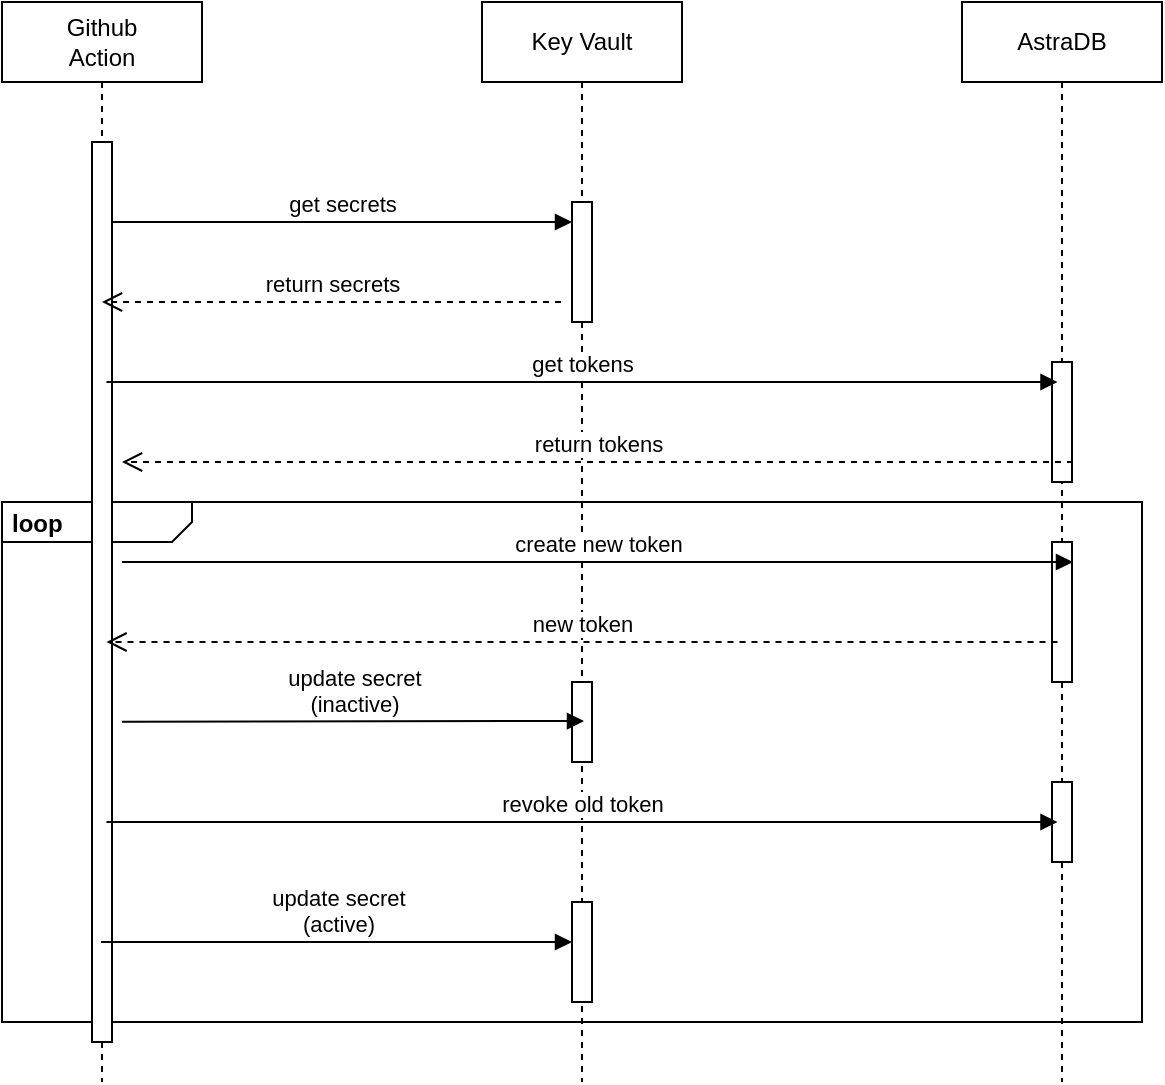 <mxfile version="21.5.0" type="github">
  <diagram name="Page-1" id="FIaRxwOJoGPr-TemhJzV">
    <mxGraphModel dx="1434" dy="764" grid="1" gridSize="10" guides="1" tooltips="1" connect="1" arrows="1" fold="1" page="1" pageScale="1" pageWidth="850" pageHeight="1100" math="0" shadow="0">
      <root>
        <mxCell id="0" />
        <mxCell id="1" parent="0" />
        <mxCell id="ZmGuB-XrJfrfXqdCKU-8-38" value="&lt;p style=&quot;margin:0px;margin-top:4px;margin-left:5px;text-align:left;&quot;&gt;&lt;b&gt;loop&lt;/b&gt;&lt;/p&gt;" style="html=1;shape=mxgraph.sysml.package;overflow=fill;labelX=95;align=left;spacingLeft=5;verticalAlign=top;spacingTop=-3;" vertex="1" parent="1">
          <mxGeometry x="50" y="450" width="570" height="260" as="geometry" />
        </mxCell>
        <mxCell id="ZmGuB-XrJfrfXqdCKU-8-4" value="Key Vault" style="shape=umlLifeline;perimeter=lifelinePerimeter;whiteSpace=wrap;html=1;container=1;dropTarget=0;collapsible=0;recursiveResize=0;outlineConnect=0;portConstraint=eastwest;newEdgeStyle={&quot;edgeStyle&quot;:&quot;elbowEdgeStyle&quot;,&quot;elbow&quot;:&quot;vertical&quot;,&quot;curved&quot;:0,&quot;rounded&quot;:0};" vertex="1" parent="1">
          <mxGeometry x="290" y="200" width="100" height="540" as="geometry" />
        </mxCell>
        <mxCell id="ZmGuB-XrJfrfXqdCKU-8-12" value="" style="html=1;points=[];perimeter=orthogonalPerimeter;outlineConnect=0;targetShapes=umlLifeline;portConstraint=eastwest;newEdgeStyle={&quot;edgeStyle&quot;:&quot;elbowEdgeStyle&quot;,&quot;elbow&quot;:&quot;vertical&quot;,&quot;curved&quot;:0,&quot;rounded&quot;:0};" vertex="1" parent="ZmGuB-XrJfrfXqdCKU-8-4">
          <mxGeometry x="45" y="100" width="10" height="60" as="geometry" />
        </mxCell>
        <mxCell id="ZmGuB-XrJfrfXqdCKU-8-26" value="" style="html=1;points=[];perimeter=orthogonalPerimeter;outlineConnect=0;targetShapes=umlLifeline;portConstraint=eastwest;newEdgeStyle={&quot;edgeStyle&quot;:&quot;elbowEdgeStyle&quot;,&quot;elbow&quot;:&quot;vertical&quot;,&quot;curved&quot;:0,&quot;rounded&quot;:0};" vertex="1" parent="ZmGuB-XrJfrfXqdCKU-8-4">
          <mxGeometry x="45" y="340" width="10" height="40" as="geometry" />
        </mxCell>
        <mxCell id="ZmGuB-XrJfrfXqdCKU-8-35" value="" style="html=1;points=[];perimeter=orthogonalPerimeter;outlineConnect=0;targetShapes=umlLifeline;portConstraint=eastwest;newEdgeStyle={&quot;edgeStyle&quot;:&quot;elbowEdgeStyle&quot;,&quot;elbow&quot;:&quot;vertical&quot;,&quot;curved&quot;:0,&quot;rounded&quot;:0};" vertex="1" parent="ZmGuB-XrJfrfXqdCKU-8-4">
          <mxGeometry x="45" y="450" width="10" height="50" as="geometry" />
        </mxCell>
        <mxCell id="ZmGuB-XrJfrfXqdCKU-8-5" value="AstraDB" style="shape=umlLifeline;perimeter=lifelinePerimeter;whiteSpace=wrap;html=1;container=1;dropTarget=0;collapsible=0;recursiveResize=0;outlineConnect=0;portConstraint=eastwest;newEdgeStyle={&quot;edgeStyle&quot;:&quot;elbowEdgeStyle&quot;,&quot;elbow&quot;:&quot;vertical&quot;,&quot;curved&quot;:0,&quot;rounded&quot;:0};" vertex="1" parent="1">
          <mxGeometry x="530" y="200" width="100" height="540" as="geometry" />
        </mxCell>
        <mxCell id="ZmGuB-XrJfrfXqdCKU-8-17" value="" style="html=1;points=[];perimeter=orthogonalPerimeter;outlineConnect=0;targetShapes=umlLifeline;portConstraint=eastwest;newEdgeStyle={&quot;edgeStyle&quot;:&quot;elbowEdgeStyle&quot;,&quot;elbow&quot;:&quot;vertical&quot;,&quot;curved&quot;:0,&quot;rounded&quot;:0};" vertex="1" parent="ZmGuB-XrJfrfXqdCKU-8-5">
          <mxGeometry x="45" y="180" width="10" height="60" as="geometry" />
        </mxCell>
        <mxCell id="ZmGuB-XrJfrfXqdCKU-8-23" value="" style="html=1;points=[];perimeter=orthogonalPerimeter;outlineConnect=0;targetShapes=umlLifeline;portConstraint=eastwest;newEdgeStyle={&quot;edgeStyle&quot;:&quot;elbowEdgeStyle&quot;,&quot;elbow&quot;:&quot;vertical&quot;,&quot;curved&quot;:0,&quot;rounded&quot;:0};" vertex="1" parent="ZmGuB-XrJfrfXqdCKU-8-5">
          <mxGeometry x="45" y="270" width="10" height="70" as="geometry" />
        </mxCell>
        <mxCell id="ZmGuB-XrJfrfXqdCKU-8-32" value="" style="html=1;points=[];perimeter=orthogonalPerimeter;outlineConnect=0;targetShapes=umlLifeline;portConstraint=eastwest;newEdgeStyle={&quot;edgeStyle&quot;:&quot;elbowEdgeStyle&quot;,&quot;elbow&quot;:&quot;vertical&quot;,&quot;curved&quot;:0,&quot;rounded&quot;:0};" vertex="1" parent="ZmGuB-XrJfrfXqdCKU-8-5">
          <mxGeometry x="45" y="390" width="10" height="40" as="geometry" />
        </mxCell>
        <mxCell id="ZmGuB-XrJfrfXqdCKU-8-10" value="Github&lt;br&gt;Action" style="shape=umlLifeline;perimeter=lifelinePerimeter;whiteSpace=wrap;html=1;container=1;dropTarget=0;collapsible=0;recursiveResize=0;outlineConnect=0;portConstraint=eastwest;newEdgeStyle={&quot;edgeStyle&quot;:&quot;elbowEdgeStyle&quot;,&quot;elbow&quot;:&quot;vertical&quot;,&quot;curved&quot;:0,&quot;rounded&quot;:0};" vertex="1" parent="1">
          <mxGeometry x="50" y="200" width="100" height="540" as="geometry" />
        </mxCell>
        <mxCell id="ZmGuB-XrJfrfXqdCKU-8-11" value="" style="html=1;points=[];perimeter=orthogonalPerimeter;outlineConnect=0;targetShapes=umlLifeline;portConstraint=eastwest;newEdgeStyle={&quot;edgeStyle&quot;:&quot;elbowEdgeStyle&quot;,&quot;elbow&quot;:&quot;vertical&quot;,&quot;curved&quot;:0,&quot;rounded&quot;:0};" vertex="1" parent="ZmGuB-XrJfrfXqdCKU-8-10">
          <mxGeometry x="45" y="70" width="10" height="450" as="geometry" />
        </mxCell>
        <mxCell id="ZmGuB-XrJfrfXqdCKU-8-13" value="get secrets" style="html=1;verticalAlign=bottom;endArrow=block;edgeStyle=elbowEdgeStyle;elbow=vertical;curved=0;rounded=0;" edge="1" parent="1" source="ZmGuB-XrJfrfXqdCKU-8-11">
          <mxGeometry relative="1" as="geometry">
            <mxPoint x="110" y="310" as="sourcePoint" />
            <mxPoint x="335" y="310" as="targetPoint" />
          </mxGeometry>
        </mxCell>
        <mxCell id="ZmGuB-XrJfrfXqdCKU-8-14" value="return secrets" style="html=1;verticalAlign=bottom;endArrow=open;dashed=1;endSize=8;edgeStyle=elbowEdgeStyle;elbow=vertical;curved=0;rounded=0;" edge="1" parent="1">
          <mxGeometry relative="1" as="geometry">
            <mxPoint x="100" y="350" as="targetPoint" />
            <mxPoint x="329.5" y="350" as="sourcePoint" />
          </mxGeometry>
        </mxCell>
        <mxCell id="ZmGuB-XrJfrfXqdCKU-8-18" value="get tokens" style="html=1;verticalAlign=bottom;endArrow=block;edgeStyle=elbowEdgeStyle;elbow=vertical;curved=0;rounded=0;" edge="1" parent="1">
          <mxGeometry x="-0.001" relative="1" as="geometry">
            <mxPoint x="102.25" y="390" as="sourcePoint" />
            <mxPoint x="577.75" y="390" as="targetPoint" />
            <mxPoint as="offset" />
          </mxGeometry>
        </mxCell>
        <mxCell id="ZmGuB-XrJfrfXqdCKU-8-19" value="return tokens" style="html=1;verticalAlign=bottom;endArrow=open;dashed=1;endSize=8;edgeStyle=elbowEdgeStyle;elbow=vertical;curved=0;rounded=0;" edge="1" parent="1">
          <mxGeometry relative="1" as="geometry">
            <mxPoint x="110" y="430" as="targetPoint" />
            <mxPoint x="585.5" y="430" as="sourcePoint" />
          </mxGeometry>
        </mxCell>
        <mxCell id="ZmGuB-XrJfrfXqdCKU-8-24" value="create new token" style="html=1;verticalAlign=bottom;endArrow=block;edgeStyle=elbowEdgeStyle;elbow=vertical;curved=0;rounded=0;" edge="1" parent="1">
          <mxGeometry relative="1" as="geometry">
            <mxPoint x="110" y="480" as="sourcePoint" />
            <mxPoint x="585.5" y="480" as="targetPoint" />
            <Array as="points">
              <mxPoint x="347.75" y="480" />
            </Array>
          </mxGeometry>
        </mxCell>
        <mxCell id="ZmGuB-XrJfrfXqdCKU-8-25" value="new token" style="html=1;verticalAlign=bottom;endArrow=open;dashed=1;endSize=8;edgeStyle=elbowEdgeStyle;elbow=vertical;curved=0;rounded=0;" edge="1" parent="1">
          <mxGeometry relative="1" as="geometry">
            <mxPoint x="102.25" y="520" as="targetPoint" />
            <mxPoint x="577.75" y="520" as="sourcePoint" />
          </mxGeometry>
        </mxCell>
        <mxCell id="ZmGuB-XrJfrfXqdCKU-8-27" value="update secret&lt;br&gt;(inactive)" style="html=1;verticalAlign=bottom;endArrow=block;edgeStyle=elbowEdgeStyle;elbow=vertical;curved=0;rounded=0;entryX=0.46;entryY=0.787;entryDx=0;entryDy=0;entryPerimeter=0;" edge="1" parent="1">
          <mxGeometry x="0.002" relative="1" as="geometry">
            <mxPoint x="110" y="559.86" as="sourcePoint" />
            <mxPoint x="341" y="559.5" as="targetPoint" />
            <mxPoint as="offset" />
          </mxGeometry>
        </mxCell>
        <mxCell id="ZmGuB-XrJfrfXqdCKU-8-33" value="revoke old token" style="html=1;verticalAlign=bottom;endArrow=block;edgeStyle=elbowEdgeStyle;elbow=vertical;curved=0;rounded=0;" edge="1" parent="1">
          <mxGeometry relative="1" as="geometry">
            <mxPoint x="102.25" y="610" as="sourcePoint" />
            <mxPoint x="577.75" y="610" as="targetPoint" />
          </mxGeometry>
        </mxCell>
        <mxCell id="ZmGuB-XrJfrfXqdCKU-8-36" value="update secret&lt;br&gt;(active)" style="html=1;verticalAlign=bottom;endArrow=block;edgeStyle=elbowEdgeStyle;elbow=vertical;curved=0;rounded=0;" edge="1" parent="1">
          <mxGeometry relative="1" as="geometry">
            <mxPoint x="99.5" y="670" as="sourcePoint" />
            <mxPoint x="335" y="670" as="targetPoint" />
          </mxGeometry>
        </mxCell>
      </root>
    </mxGraphModel>
  </diagram>
</mxfile>
